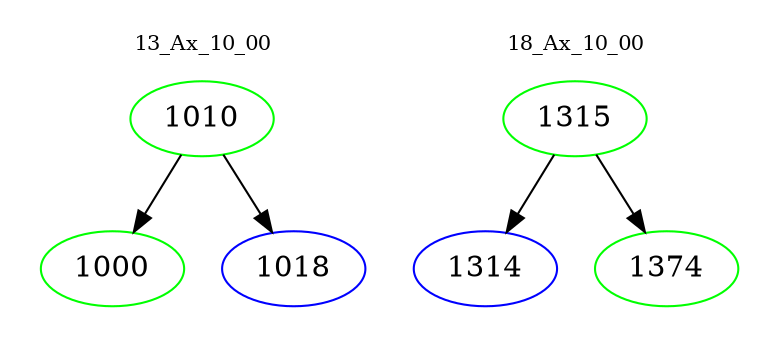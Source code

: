 digraph{
subgraph cluster_0 {
color = white
label = "13_Ax_10_00";
fontsize=10;
T0_1010 [label="1010", color="green"]
T0_1010 -> T0_1000 [color="black"]
T0_1000 [label="1000", color="green"]
T0_1010 -> T0_1018 [color="black"]
T0_1018 [label="1018", color="blue"]
}
subgraph cluster_1 {
color = white
label = "18_Ax_10_00";
fontsize=10;
T1_1315 [label="1315", color="green"]
T1_1315 -> T1_1314 [color="black"]
T1_1314 [label="1314", color="blue"]
T1_1315 -> T1_1374 [color="black"]
T1_1374 [label="1374", color="green"]
}
}
